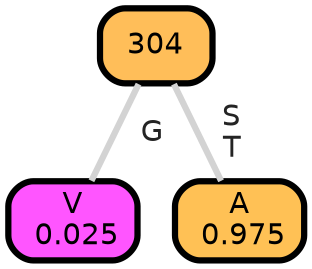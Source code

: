 graph Tree {
node [shape=box, style="filled, rounded",color="black",penwidth="3",fontcolor="black",                 fontname=helvetica] ;
graph [ranksep="0 equally", splines=straight,                 bgcolor=transparent, dpi=200] ;
edge [fontname=helvetica, fontweight=bold,fontcolor=grey14,color=lightgray] ;
0 [label="V
 0.025", fillcolor="#ff55ff"] ;
1 [label="304", fillcolor="#ffbe59"] ;
2 [label="A
 0.975", fillcolor="#ffc155"] ;
1 -- 0 [label=" G",penwidth=3] ;
1 -- 2 [label=" S\n T",penwidth=3] ;
{rank = same;}}
